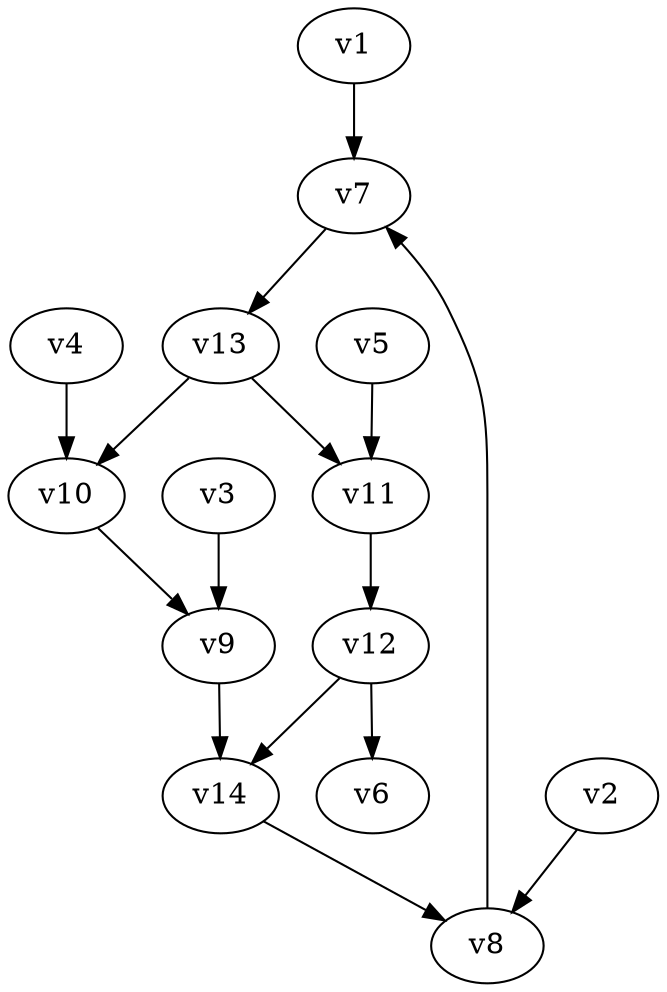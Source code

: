 digraph ltd_topology_c_0 {
overall_factor=1;
multiplicity_factor=1;
v1;
v2;
v3;
v4;
v5;
v6;
v7 [int_id="V_3_SCALAR_000"];
v8 [int_id="V_3_SCALAR_000"];
v9 [int_id="V_3_SCALAR_000"];
v10 [int_id="V_3_SCALAR_000"];
v11 [int_id="V_3_SCALAR_000"];
v12 [int_id="V_3_SCALAR_000"];
v13 [int_id="V_3_SCALAR_000"];
v14 [int_id="V_3_SCALAR_000"];
v1 -> v7 [pdg=1000, name=p1, mom=p1];
v2 -> v8 [pdg=1000, name=p2, mom=p2];
v3 -> v9 [pdg=1000, name=p3, mom=p3];
v4 -> v10 [pdg=1000, name=p4, mom=p4];
v5 -> v11 [pdg=1000, name=p5, mom=p5];
v12 -> v6 [pdg=1000, name=p6, mom=p6];
v7 -> v13 [pdg=1000, name=q1];
v13 -> v10 [pdg=1000, name=q2];
v10 -> v9 [pdg=1000, name=q3];
v9 -> v14 [pdg=1000, name=q4, lmb_index=0];
v14 -> v8 [pdg=1000, name=q5];
v8 -> v7 [pdg=1000, name=q6];
v13 -> v11 [pdg=1000, name=q7];
v11 -> v12 [pdg=1000, name=q8];
v12 -> v14 [pdg=1000, name=q9, lmb_index=1];
}
